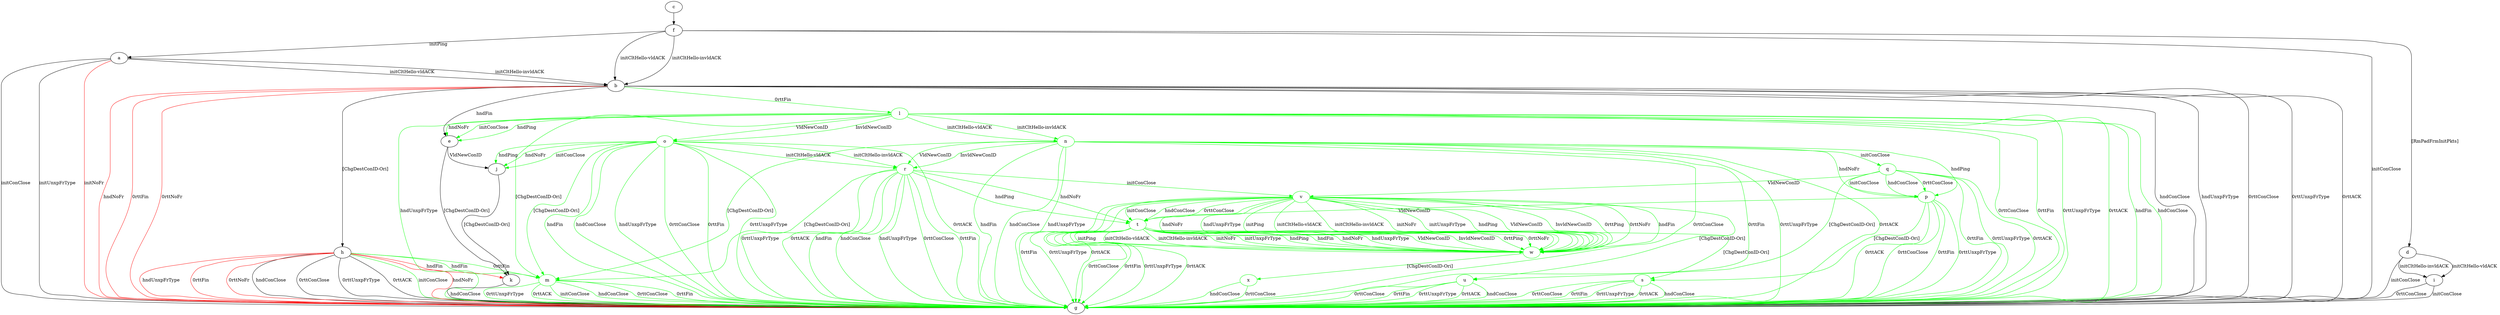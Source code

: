 digraph "" {
	a -> b	[key=0,
		label="initCltHello-vldACK "];
	a -> b	[key=1,
		label="initCltHello-invldACK "];
	a -> g	[key=0,
		label="initConClose "];
	a -> g	[key=1,
		label="initUnxpFrType "];
	a -> g	[key=2,
		color=red,
		label="initNoFr "];
	b -> e	[key=0,
		label="hndFin "];
	b -> g	[key=0,
		label="hndConClose "];
	b -> g	[key=1,
		label="hndUnxpFrType "];
	b -> g	[key=2,
		label="0rttConClose "];
	b -> g	[key=3,
		label="0rttUnxpFrType "];
	b -> g	[key=4,
		label="0rttACK "];
	b -> g	[key=5,
		color=red,
		label="hndNoFr "];
	b -> g	[key=6,
		color=red,
		label="0rttFin "];
	b -> g	[key=7,
		color=red,
		label="0rttNoFr "];
	b -> h	[key=0,
		label="[ChgDestConID-Ori] "];
	l	[color=green];
	b -> l	[key=0,
		color=green,
		label="0rttFin "];
	c -> f	[key=0];
	d -> g	[key=0,
		label="initConClose "];
	d -> i	[key=0,
		label="initCltHello-vldACK "];
	d -> i	[key=1,
		label="initCltHello-invldACK "];
	e -> j	[key=0,
		label="VldNewConID "];
	e -> k	[key=0,
		label="[ChgDestConID-Ori] "];
	f -> a	[key=0,
		label="initPing "];
	f -> b	[key=0,
		label="initCltHello-vldACK "];
	f -> b	[key=1,
		label="initCltHello-invldACK "];
	f -> d	[key=0,
		label="[RmPadFrmInitPkts] "];
	f -> g	[key=0,
		label="initConClose "];
	h -> g	[key=0,
		label="hndConClose "];
	h -> g	[key=1,
		label="0rttConClose "];
	h -> g	[key=2,
		label="0rttUnxpFrType "];
	h -> g	[key=3,
		label="0rttACK "];
	h -> g	[key=4,
		color=green,
		label="initConClose "];
	h -> g	[key=5,
		color=red,
		label="hndNoFr "];
	h -> g	[key=6,
		color=red,
		label="hndUnxpFrType "];
	h -> g	[key=7,
		color=red,
		label="0rttFin "];
	h -> g	[key=8,
		color=red,
		label="0rttNoFr "];
	h -> k	[key=0,
		color=red,
		label="hndFin "];
	m	[color=green];
	h -> m	[key=0,
		color=green,
		label="hndFin "];
	h -> m	[key=1,
		color=green,
		label="0rttFin "];
	i -> g	[key=0,
		label="initConClose "];
	i -> g	[key=1,
		label="0rttConClose "];
	j -> k	[key=0,
		label="[ChgDestConID-Ori] "];
	k -> g	[key=0,
		label="hndConClose "];
	l -> e	[key=0,
		color=green,
		label="initConClose "];
	l -> e	[key=1,
		color=green,
		label="hndPing "];
	l -> e	[key=2,
		color=green,
		label="hndNoFr "];
	l -> g	[key=0,
		color=green,
		label="hndFin "];
	l -> g	[key=1,
		color=green,
		label="hndConClose "];
	l -> g	[key=2,
		color=green,
		label="hndUnxpFrType "];
	l -> g	[key=3,
		color=green,
		label="0rttConClose "];
	l -> g	[key=4,
		color=green,
		label="0rttFin "];
	l -> g	[key=5,
		color=green,
		label="0rttUnxpFrType "];
	l -> g	[key=6,
		color=green,
		label="0rttACK "];
	l -> m	[key=0,
		color=green,
		label="[ChgDestConID-Ori] "];
	n	[color=green];
	l -> n	[key=0,
		color=green,
		label="initCltHello-vldACK "];
	l -> n	[key=1,
		color=green,
		label="initCltHello-invldACK "];
	o	[color=green];
	l -> o	[key=0,
		color=green,
		label="VldNewConID "];
	l -> o	[key=1,
		color=green,
		label="InvldNewConID "];
	m -> g	[key=0,
		color=green,
		label="initConClose "];
	m -> g	[key=1,
		color=green,
		label="hndConClose "];
	m -> g	[key=2,
		color=green,
		label="0rttConClose "];
	m -> g	[key=3,
		color=green,
		label="0rttFin "];
	m -> g	[key=4,
		color=green,
		label="0rttUnxpFrType "];
	m -> g	[key=5,
		color=green,
		label="0rttACK "];
	n -> g	[key=0,
		color=green,
		label="hndFin "];
	n -> g	[key=1,
		color=green,
		label="hndConClose "];
	n -> g	[key=2,
		color=green,
		label="hndUnxpFrType "];
	n -> g	[key=3,
		color=green,
		label="0rttConClose "];
	n -> g	[key=4,
		color=green,
		label="0rttFin "];
	n -> g	[key=5,
		color=green,
		label="0rttUnxpFrType "];
	n -> g	[key=6,
		color=green,
		label="0rttACK "];
	n -> m	[key=0,
		color=green,
		label="[ChgDestConID-Ori] "];
	p	[color=green];
	n -> p	[key=0,
		color=green,
		label="hndPing "];
	n -> p	[key=1,
		color=green,
		label="hndNoFr "];
	q	[color=green];
	n -> q	[key=0,
		color=green,
		label="initConClose "];
	r	[color=green];
	n -> r	[key=0,
		color=green,
		label="VldNewConID "];
	n -> r	[key=1,
		color=green,
		label="InvldNewConID "];
	o -> g	[key=0,
		color=green,
		label="hndFin "];
	o -> g	[key=1,
		color=green,
		label="hndConClose "];
	o -> g	[key=2,
		color=green,
		label="hndUnxpFrType "];
	o -> g	[key=3,
		color=green,
		label="0rttConClose "];
	o -> g	[key=4,
		color=green,
		label="0rttFin "];
	o -> g	[key=5,
		color=green,
		label="0rttUnxpFrType "];
	o -> g	[key=6,
		color=green,
		label="0rttACK "];
	o -> j	[key=0,
		color=green,
		label="initConClose "];
	o -> j	[key=1,
		color=green,
		label="hndPing "];
	o -> j	[key=2,
		color=green,
		label="hndNoFr "];
	o -> m	[key=0,
		color=green,
		label="[ChgDestConID-Ori] "];
	o -> r	[key=0,
		color=green,
		label="initCltHello-vldACK "];
	o -> r	[key=1,
		color=green,
		label="initCltHello-invldACK "];
	p -> g	[key=0,
		color=green,
		label="0rttConClose "];
	p -> g	[key=1,
		color=green,
		label="0rttFin "];
	p -> g	[key=2,
		color=green,
		label="0rttUnxpFrType "];
	p -> g	[key=3,
		color=green,
		label="0rttACK "];
	s	[color=green];
	p -> s	[key=0,
		color=green,
		label="[ChgDestConID-Ori] "];
	t	[color=green];
	p -> t	[key=0,
		color=green,
		label="VldNewConID "];
	q -> g	[key=0,
		color=green,
		label="0rttFin "];
	q -> g	[key=1,
		color=green,
		label="0rttUnxpFrType "];
	q -> g	[key=2,
		color=green,
		label="0rttACK "];
	q -> p	[key=0,
		color=green,
		label="initConClose "];
	q -> p	[key=1,
		color=green,
		label="hndConClose "];
	q -> p	[key=2,
		color=green,
		label="0rttConClose "];
	u	[color=green];
	q -> u	[key=0,
		color=green,
		label="[ChgDestConID-Ori] "];
	v	[color=green];
	q -> v	[key=0,
		color=green,
		label="VldNewConID "];
	r -> g	[key=0,
		color=green,
		label="hndFin "];
	r -> g	[key=1,
		color=green,
		label="hndConClose "];
	r -> g	[key=2,
		color=green,
		label="hndUnxpFrType "];
	r -> g	[key=3,
		color=green,
		label="0rttConClose "];
	r -> g	[key=4,
		color=green,
		label="0rttFin "];
	r -> g	[key=5,
		color=green,
		label="0rttUnxpFrType "];
	r -> g	[key=6,
		color=green,
		label="0rttACK "];
	r -> m	[key=0,
		color=green,
		label="[ChgDestConID-Ori] "];
	r -> t	[key=0,
		color=green,
		label="hndPing "];
	r -> t	[key=1,
		color=green,
		label="hndNoFr "];
	r -> v	[key=0,
		color=green,
		label="initConClose "];
	s -> g	[key=0,
		color=green,
		label="hndConClose "];
	s -> g	[key=1,
		color=green,
		label="0rttConClose "];
	s -> g	[key=2,
		color=green,
		label="0rttFin "];
	s -> g	[key=3,
		color=green,
		label="0rttUnxpFrType "];
	s -> g	[key=4,
		color=green,
		label="0rttACK "];
	t -> g	[key=0,
		color=green,
		label="0rttConClose "];
	t -> g	[key=1,
		color=green,
		label="0rttFin "];
	t -> g	[key=2,
		color=green,
		label="0rttUnxpFrType "];
	t -> g	[key=3,
		color=green,
		label="0rttACK "];
	t -> s	[key=0,
		color=green,
		label="[ChgDestConID-Ori] "];
	w	[color=green];
	t -> w	[key=0,
		color=green,
		label="initPing "];
	t -> w	[key=1,
		color=green,
		label="initCltHello-vldACK "];
	t -> w	[key=2,
		color=green,
		label="initCltHello-invldACK "];
	t -> w	[key=3,
		color=green,
		label="initNoFr "];
	t -> w	[key=4,
		color=green,
		label="initUnxpFrType "];
	t -> w	[key=5,
		color=green,
		label="hndPing "];
	t -> w	[key=6,
		color=green,
		label="hndFin "];
	t -> w	[key=7,
		color=green,
		label="hndNoFr "];
	t -> w	[key=8,
		color=green,
		label="hndUnxpFrType "];
	t -> w	[key=9,
		color=green,
		label="VldNewConID "];
	t -> w	[key=10,
		color=green,
		label="InvldNewConID "];
	t -> w	[key=11,
		color=green,
		label="0rttPing "];
	t -> w	[key=12,
		color=green,
		label="0rttNoFr "];
	u -> g	[key=0,
		color=green,
		label="hndConClose "];
	u -> g	[key=1,
		color=green,
		label="0rttConClose "];
	u -> g	[key=2,
		color=green,
		label="0rttFin "];
	u -> g	[key=3,
		color=green,
		label="0rttUnxpFrType "];
	u -> g	[key=4,
		color=green,
		label="0rttACK "];
	v -> g	[key=0,
		color=green,
		label="0rttFin "];
	v -> g	[key=1,
		color=green,
		label="0rttUnxpFrType "];
	v -> g	[key=2,
		color=green,
		label="0rttACK "];
	v -> t	[key=0,
		color=green,
		label="initConClose "];
	v -> t	[key=1,
		color=green,
		label="hndConClose "];
	v -> t	[key=2,
		color=green,
		label="0rttConClose "];
	v -> u	[key=0,
		color=green,
		label="[ChgDestConID-Ori] "];
	v -> w	[key=0,
		color=green,
		label="initPing "];
	v -> w	[key=1,
		color=green,
		label="initCltHello-vldACK "];
	v -> w	[key=2,
		color=green,
		label="initCltHello-invldACK "];
	v -> w	[key=3,
		color=green,
		label="initNoFr "];
	v -> w	[key=4,
		color=green,
		label="initUnxpFrType "];
	v -> w	[key=5,
		color=green,
		label="hndPing "];
	v -> w	[key=6,
		color=green,
		label="hndFin "];
	v -> w	[key=7,
		color=green,
		label="hndNoFr "];
	v -> w	[key=8,
		color=green,
		label="hndUnxpFrType "];
	v -> w	[key=9,
		color=green,
		label="VldNewConID "];
	v -> w	[key=10,
		color=green,
		label="InvldNewConID "];
	v -> w	[key=11,
		color=green,
		label="0rttPing "];
	v -> w	[key=12,
		color=green,
		label="0rttNoFr "];
	x	[color=green];
	w -> x	[key=0,
		color=green,
		label="[ChgDestConID-Ori] "];
	x -> g	[key=0,
		color=green,
		label="hndConClose "];
	x -> g	[key=1,
		color=green,
		label="0rttConClose "];
}
